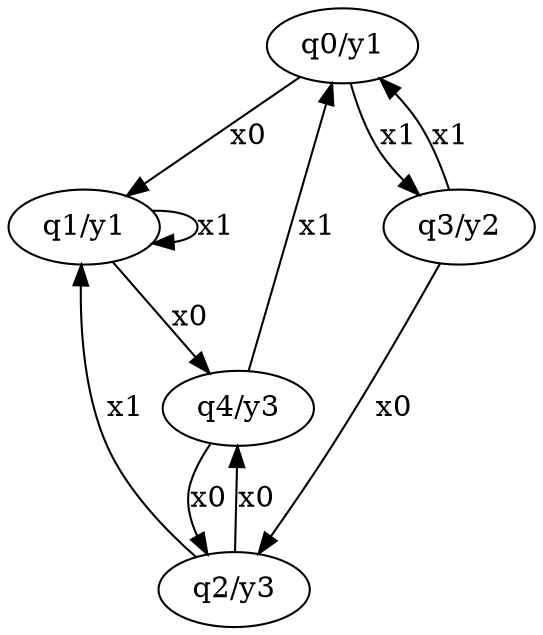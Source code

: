 digraph {
  "q0/y1" -> "q1/y1" [ label = "x0" ];
  "q1/y1" -> "q4/y3" [ label = "x0" ];
  "q2/y3" -> "q4/y3" [ label = "x0" ];
  "q3/y2" -> "q2/y3" [ label = "x0" ];
  "q4/y3" -> "q2/y3" [ label = "x0" ];
  "q0/y1" -> "q3/y2" [ label = "x1" ];
  "q1/y1" -> "q1/y1" [ label = "x1" ];
  "q2/y3" -> "q1/y1" [ label = "x1" ];
  "q3/y2" -> "q0/y1" [ label = "x1" ];
  "q4/y3" -> "q0/y1" [ label = "x1" ];
}
